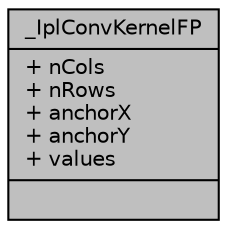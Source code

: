 digraph "_IplConvKernelFP"
{
 // LATEX_PDF_SIZE
  edge [fontname="Helvetica",fontsize="10",labelfontname="Helvetica",labelfontsize="10"];
  node [fontname="Helvetica",fontsize="10",shape=record];
  Node1 [label="{_IplConvKernelFP\n|+ nCols\l+ nRows\l+ anchorX\l+ anchorY\l+ values\l|}",height=0.2,width=0.4,color="black", fillcolor="grey75", style="filled", fontcolor="black",tooltip=" "];
}
